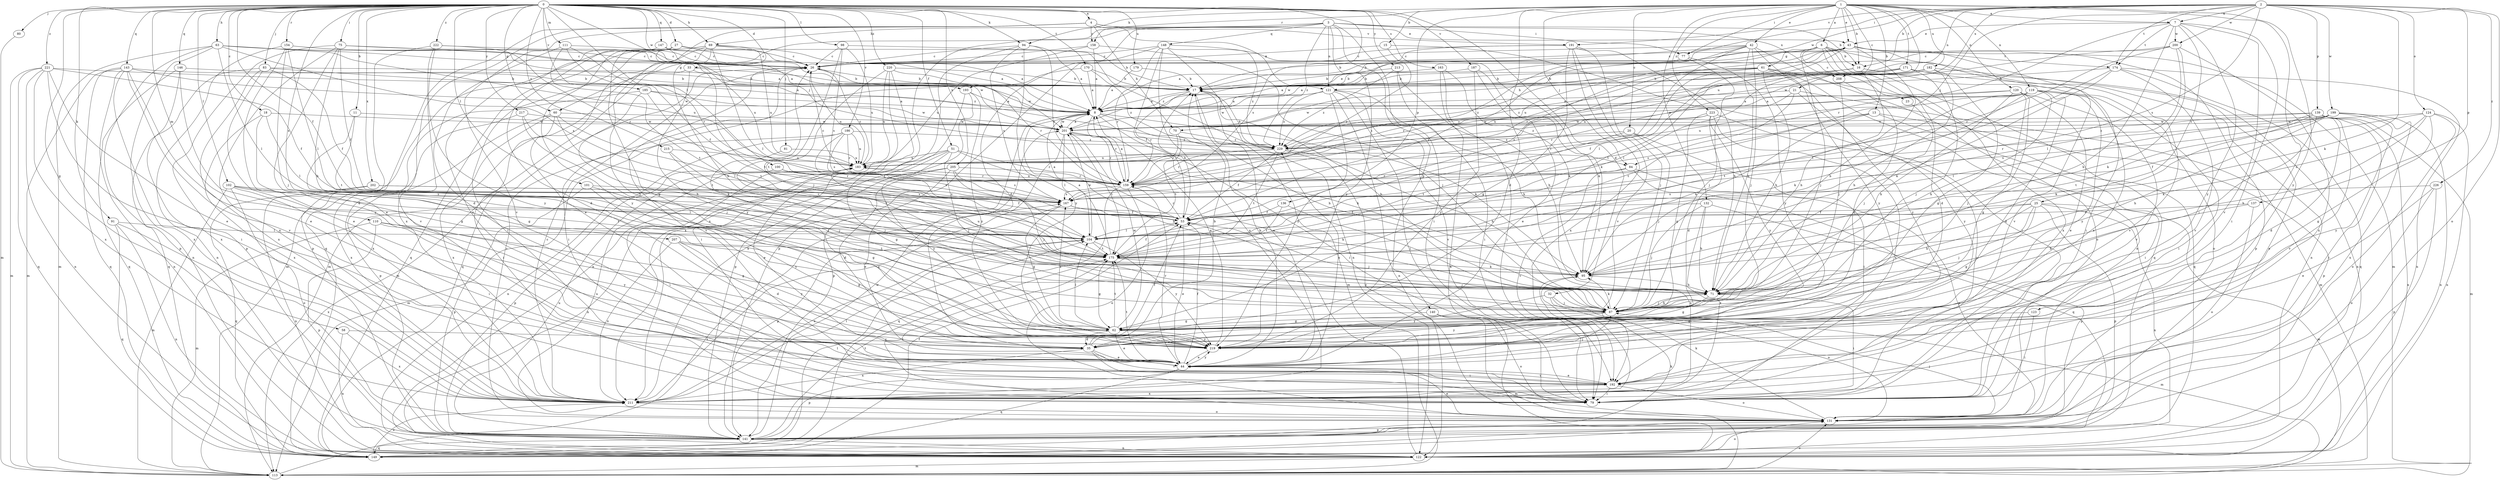 strict digraph  {
0;
1;
2;
3;
4;
6;
7;
8;
11;
13;
15;
16;
17;
18;
20;
21;
23;
25;
26;
27;
32;
33;
35;
42;
43;
44;
51;
53;
58;
60;
61;
62;
63;
69;
70;
71;
75;
77;
79;
80;
81;
83;
84;
87;
91;
94;
95;
98;
100;
101;
102;
104;
110;
111;
113;
119;
120;
121;
122;
123;
124;
131;
132;
136;
137;
139;
140;
141;
143;
146;
147;
148;
149;
154;
158;
159;
163;
167;
170;
171;
174;
175;
179;
182;
183;
185;
186;
187;
191;
192;
193;
199;
200;
201;
202;
205;
207;
208;
211;
213;
215;
217;
219;
220;
221;
222;
223;
226;
229;
0 -> 4  [label=a];
0 -> 11  [label=b];
0 -> 18  [label=c];
0 -> 27  [label=d];
0 -> 32  [label=d];
0 -> 33  [label=d];
0 -> 51  [label=f];
0 -> 53  [label=f];
0 -> 58  [label=g];
0 -> 60  [label=g];
0 -> 63  [label=h];
0 -> 69  [label=h];
0 -> 75  [label=i];
0 -> 80  [label=j];
0 -> 81  [label=j];
0 -> 83  [label=j];
0 -> 84  [label=j];
0 -> 91  [label=k];
0 -> 94  [label=k];
0 -> 98  [label=l];
0 -> 100  [label=l];
0 -> 101  [label=l];
0 -> 102  [label=l];
0 -> 110  [label=m];
0 -> 111  [label=m];
0 -> 143  [label=q];
0 -> 146  [label=q];
0 -> 147  [label=q];
0 -> 154  [label=r];
0 -> 163  [label=s];
0 -> 167  [label=s];
0 -> 170  [label=t];
0 -> 179  [label=u];
0 -> 185  [label=v];
0 -> 186  [label=v];
0 -> 187  [label=v];
0 -> 193  [label=w];
0 -> 202  [label=x];
0 -> 205  [label=x];
0 -> 207  [label=x];
0 -> 213  [label=y];
0 -> 215  [label=y];
0 -> 217  [label=y];
0 -> 220  [label=z];
0 -> 221  [label=z];
0 -> 222  [label=z];
1 -> 6  [label=a];
1 -> 7  [label=a];
1 -> 13  [label=b];
1 -> 15  [label=b];
1 -> 16  [label=b];
1 -> 20  [label=c];
1 -> 21  [label=c];
1 -> 35  [label=d];
1 -> 42  [label=e];
1 -> 43  [label=e];
1 -> 77  [label=i];
1 -> 84  [label=j];
1 -> 94  [label=k];
1 -> 119  [label=n];
1 -> 120  [label=n];
1 -> 123  [label=o];
1 -> 132  [label=p];
1 -> 136  [label=p];
1 -> 158  [label=r];
1 -> 171  [label=t];
1 -> 182  [label=u];
1 -> 183  [label=u];
1 -> 219  [label=y];
1 -> 223  [label=z];
2 -> 7  [label=a];
2 -> 16  [label=b];
2 -> 77  [label=i];
2 -> 84  [label=j];
2 -> 95  [label=k];
2 -> 121  [label=n];
2 -> 124  [label=o];
2 -> 131  [label=o];
2 -> 137  [label=p];
2 -> 139  [label=p];
2 -> 167  [label=s];
2 -> 174  [label=t];
2 -> 191  [label=v];
2 -> 193  [label=w];
2 -> 199  [label=w];
2 -> 200  [label=w];
2 -> 208  [label=x];
2 -> 226  [label=z];
3 -> 16  [label=b];
3 -> 35  [label=d];
3 -> 60  [label=g];
3 -> 69  [label=h];
3 -> 77  [label=i];
3 -> 79  [label=i];
3 -> 121  [label=n];
3 -> 140  [label=p];
3 -> 148  [label=q];
3 -> 208  [label=x];
3 -> 211  [label=x];
3 -> 219  [label=y];
3 -> 229  [label=z];
4 -> 43  [label=e];
4 -> 70  [label=h];
4 -> 121  [label=n];
4 -> 149  [label=q];
4 -> 158  [label=r];
4 -> 191  [label=v];
4 -> 192  [label=v];
4 -> 211  [label=x];
4 -> 219  [label=y];
6 -> 8  [label=a];
6 -> 16  [label=b];
6 -> 23  [label=c];
6 -> 35  [label=d];
6 -> 61  [label=g];
6 -> 70  [label=h];
6 -> 87  [label=j];
6 -> 122  [label=n];
6 -> 149  [label=q];
6 -> 174  [label=t];
6 -> 211  [label=x];
7 -> 25  [label=c];
7 -> 43  [label=e];
7 -> 71  [label=h];
7 -> 79  [label=i];
7 -> 159  [label=r];
7 -> 174  [label=t];
7 -> 192  [label=v];
7 -> 200  [label=w];
7 -> 219  [label=y];
8 -> 43  [label=e];
8 -> 71  [label=h];
8 -> 79  [label=i];
8 -> 95  [label=k];
8 -> 141  [label=p];
8 -> 159  [label=r];
8 -> 201  [label=w];
11 -> 62  [label=g];
11 -> 175  [label=t];
11 -> 201  [label=w];
13 -> 79  [label=i];
13 -> 95  [label=k];
13 -> 141  [label=p];
13 -> 167  [label=s];
13 -> 201  [label=w];
15 -> 26  [label=c];
15 -> 79  [label=i];
15 -> 159  [label=r];
16 -> 8  [label=a];
16 -> 17  [label=b];
16 -> 71  [label=h];
16 -> 104  [label=l];
16 -> 131  [label=o];
17 -> 8  [label=a];
17 -> 44  [label=e];
17 -> 113  [label=m];
17 -> 159  [label=r];
18 -> 62  [label=g];
18 -> 104  [label=l];
18 -> 201  [label=w];
18 -> 211  [label=x];
20 -> 79  [label=i];
20 -> 87  [label=j];
20 -> 175  [label=t];
20 -> 229  [label=z];
21 -> 8  [label=a];
21 -> 113  [label=m];
21 -> 159  [label=r];
21 -> 175  [label=t];
21 -> 219  [label=y];
23 -> 87  [label=j];
25 -> 53  [label=f];
25 -> 62  [label=g];
25 -> 71  [label=h];
25 -> 87  [label=j];
25 -> 113  [label=m];
25 -> 122  [label=n];
25 -> 141  [label=p];
25 -> 175  [label=t];
26 -> 17  [label=b];
26 -> 149  [label=q];
26 -> 183  [label=u];
26 -> 192  [label=v];
26 -> 201  [label=w];
27 -> 17  [label=b];
27 -> 26  [label=c];
27 -> 62  [label=g];
27 -> 113  [label=m];
27 -> 183  [label=u];
27 -> 219  [label=y];
32 -> 87  [label=j];
32 -> 113  [label=m];
32 -> 131  [label=o];
32 -> 219  [label=y];
33 -> 17  [label=b];
33 -> 113  [label=m];
33 -> 175  [label=t];
33 -> 219  [label=y];
35 -> 17  [label=b];
35 -> 44  [label=e];
35 -> 53  [label=f];
35 -> 79  [label=i];
35 -> 192  [label=v];
35 -> 211  [label=x];
42 -> 17  [label=b];
42 -> 26  [label=c];
42 -> 53  [label=f];
42 -> 71  [label=h];
42 -> 87  [label=j];
42 -> 104  [label=l];
42 -> 131  [label=o];
42 -> 167  [label=s];
42 -> 219  [label=y];
43 -> 26  [label=c];
43 -> 71  [label=h];
43 -> 79  [label=i];
43 -> 104  [label=l];
43 -> 113  [label=m];
43 -> 141  [label=p];
43 -> 159  [label=r];
43 -> 175  [label=t];
43 -> 183  [label=u];
43 -> 192  [label=v];
44 -> 17  [label=b];
44 -> 53  [label=f];
44 -> 87  [label=j];
44 -> 141  [label=p];
44 -> 149  [label=q];
44 -> 159  [label=r];
44 -> 175  [label=t];
44 -> 192  [label=v];
44 -> 219  [label=y];
44 -> 229  [label=z];
51 -> 44  [label=e];
51 -> 62  [label=g];
51 -> 71  [label=h];
51 -> 87  [label=j];
51 -> 159  [label=r];
51 -> 183  [label=u];
51 -> 219  [label=y];
53 -> 8  [label=a];
53 -> 17  [label=b];
53 -> 44  [label=e];
53 -> 87  [label=j];
53 -> 104  [label=l];
53 -> 159  [label=r];
58 -> 122  [label=n];
58 -> 211  [label=x];
58 -> 219  [label=y];
60 -> 79  [label=i];
60 -> 95  [label=k];
60 -> 104  [label=l];
60 -> 141  [label=p];
60 -> 201  [label=w];
60 -> 211  [label=x];
61 -> 17  [label=b];
61 -> 53  [label=f];
61 -> 71  [label=h];
61 -> 131  [label=o];
61 -> 149  [label=q];
61 -> 159  [label=r];
61 -> 167  [label=s];
61 -> 219  [label=y];
62 -> 35  [label=d];
62 -> 44  [label=e];
62 -> 104  [label=l];
62 -> 167  [label=s];
62 -> 175  [label=t];
62 -> 201  [label=w];
62 -> 219  [label=y];
63 -> 8  [label=a];
63 -> 26  [label=c];
63 -> 104  [label=l];
63 -> 113  [label=m];
63 -> 122  [label=n];
63 -> 141  [label=p];
63 -> 167  [label=s];
63 -> 183  [label=u];
69 -> 8  [label=a];
69 -> 26  [label=c];
69 -> 44  [label=e];
69 -> 71  [label=h];
69 -> 79  [label=i];
69 -> 104  [label=l];
69 -> 113  [label=m];
69 -> 149  [label=q];
69 -> 183  [label=u];
70 -> 159  [label=r];
70 -> 175  [label=t];
70 -> 229  [label=z];
71 -> 17  [label=b];
71 -> 62  [label=g];
71 -> 79  [label=i];
71 -> 87  [label=j];
75 -> 26  [label=c];
75 -> 44  [label=e];
75 -> 53  [label=f];
75 -> 71  [label=h];
75 -> 141  [label=p];
75 -> 211  [label=x];
75 -> 229  [label=z];
77 -> 87  [label=j];
77 -> 201  [label=w];
77 -> 219  [label=y];
80 -> 113  [label=m];
81 -> 87  [label=j];
81 -> 183  [label=u];
83 -> 8  [label=a];
83 -> 17  [label=b];
83 -> 44  [label=e];
83 -> 53  [label=f];
83 -> 149  [label=q];
83 -> 211  [label=x];
84 -> 141  [label=p];
84 -> 149  [label=q];
84 -> 159  [label=r];
84 -> 192  [label=v];
87 -> 26  [label=c];
87 -> 62  [label=g];
87 -> 71  [label=h];
87 -> 95  [label=k];
87 -> 219  [label=y];
91 -> 104  [label=l];
91 -> 122  [label=n];
91 -> 149  [label=q];
91 -> 211  [label=x];
94 -> 8  [label=a];
94 -> 26  [label=c];
94 -> 159  [label=r];
94 -> 167  [label=s];
94 -> 211  [label=x];
94 -> 219  [label=y];
95 -> 71  [label=h];
95 -> 183  [label=u];
98 -> 26  [label=c];
98 -> 87  [label=j];
98 -> 167  [label=s];
98 -> 183  [label=u];
98 -> 229  [label=z];
100 -> 141  [label=p];
100 -> 159  [label=r];
100 -> 167  [label=s];
101 -> 62  [label=g];
101 -> 141  [label=p];
101 -> 167  [label=s];
101 -> 219  [label=y];
102 -> 79  [label=i];
102 -> 104  [label=l];
102 -> 113  [label=m];
102 -> 131  [label=o];
102 -> 167  [label=s];
102 -> 175  [label=t];
104 -> 175  [label=t];
104 -> 201  [label=w];
104 -> 211  [label=x];
104 -> 219  [label=y];
110 -> 62  [label=g];
110 -> 104  [label=l];
110 -> 113  [label=m];
110 -> 141  [label=p];
110 -> 219  [label=y];
111 -> 26  [label=c];
111 -> 35  [label=d];
111 -> 53  [label=f];
111 -> 159  [label=r];
111 -> 175  [label=t];
113 -> 131  [label=o];
113 -> 167  [label=s];
119 -> 8  [label=a];
119 -> 35  [label=d];
119 -> 44  [label=e];
119 -> 71  [label=h];
119 -> 79  [label=i];
119 -> 95  [label=k];
119 -> 175  [label=t];
119 -> 183  [label=u];
119 -> 201  [label=w];
119 -> 219  [label=y];
120 -> 8  [label=a];
120 -> 44  [label=e];
120 -> 62  [label=g];
120 -> 71  [label=h];
120 -> 87  [label=j];
120 -> 192  [label=v];
120 -> 229  [label=z];
121 -> 8  [label=a];
121 -> 71  [label=h];
121 -> 79  [label=i];
121 -> 122  [label=n];
121 -> 192  [label=v];
121 -> 201  [label=w];
121 -> 219  [label=y];
121 -> 229  [label=z];
122 -> 53  [label=f];
122 -> 113  [label=m];
122 -> 131  [label=o];
123 -> 62  [label=g];
123 -> 79  [label=i];
124 -> 53  [label=f];
124 -> 62  [label=g];
124 -> 71  [label=h];
124 -> 95  [label=k];
124 -> 122  [label=n];
124 -> 131  [label=o];
124 -> 201  [label=w];
131 -> 26  [label=c];
131 -> 44  [label=e];
131 -> 87  [label=j];
131 -> 95  [label=k];
131 -> 141  [label=p];
131 -> 175  [label=t];
131 -> 183  [label=u];
132 -> 53  [label=f];
132 -> 71  [label=h];
132 -> 87  [label=j];
132 -> 141  [label=p];
132 -> 211  [label=x];
136 -> 53  [label=f];
136 -> 175  [label=t];
136 -> 211  [label=x];
137 -> 53  [label=f];
137 -> 71  [label=h];
137 -> 131  [label=o];
139 -> 35  [label=d];
139 -> 79  [label=i];
139 -> 87  [label=j];
139 -> 95  [label=k];
139 -> 104  [label=l];
139 -> 113  [label=m];
139 -> 122  [label=n];
139 -> 192  [label=v];
139 -> 201  [label=w];
139 -> 229  [label=z];
140 -> 62  [label=g];
140 -> 113  [label=m];
140 -> 131  [label=o];
141 -> 122  [label=n];
141 -> 149  [label=q];
141 -> 175  [label=t];
141 -> 183  [label=u];
141 -> 201  [label=w];
143 -> 17  [label=b];
143 -> 44  [label=e];
143 -> 113  [label=m];
143 -> 122  [label=n];
143 -> 149  [label=q];
143 -> 192  [label=v];
143 -> 201  [label=w];
143 -> 211  [label=x];
146 -> 17  [label=b];
146 -> 149  [label=q];
146 -> 211  [label=x];
146 -> 219  [label=y];
147 -> 8  [label=a];
147 -> 26  [label=c];
147 -> 35  [label=d];
147 -> 44  [label=e];
147 -> 201  [label=w];
148 -> 26  [label=c];
148 -> 53  [label=f];
148 -> 95  [label=k];
148 -> 122  [label=n];
148 -> 141  [label=p];
148 -> 159  [label=r];
148 -> 211  [label=x];
148 -> 229  [label=z];
149 -> 53  [label=f];
149 -> 95  [label=k];
149 -> 104  [label=l];
149 -> 211  [label=x];
154 -> 8  [label=a];
154 -> 26  [label=c];
154 -> 35  [label=d];
154 -> 87  [label=j];
154 -> 104  [label=l];
154 -> 122  [label=n];
158 -> 8  [label=a];
158 -> 26  [label=c];
158 -> 87  [label=j];
158 -> 183  [label=u];
159 -> 8  [label=a];
159 -> 26  [label=c];
159 -> 131  [label=o];
159 -> 149  [label=q];
159 -> 167  [label=s];
159 -> 183  [label=u];
163 -> 17  [label=b];
163 -> 79  [label=i];
163 -> 95  [label=k];
163 -> 122  [label=n];
167 -> 53  [label=f];
167 -> 62  [label=g];
167 -> 95  [label=k];
167 -> 141  [label=p];
170 -> 8  [label=a];
170 -> 17  [label=b];
170 -> 79  [label=i];
170 -> 229  [label=z];
171 -> 17  [label=b];
171 -> 87  [label=j];
171 -> 122  [label=n];
171 -> 183  [label=u];
171 -> 192  [label=v];
171 -> 229  [label=z];
174 -> 17  [label=b];
174 -> 95  [label=k];
174 -> 104  [label=l];
174 -> 122  [label=n];
174 -> 149  [label=q];
174 -> 192  [label=v];
175 -> 8  [label=a];
175 -> 53  [label=f];
175 -> 62  [label=g];
175 -> 87  [label=j];
175 -> 95  [label=k];
179 -> 8  [label=a];
179 -> 17  [label=b];
182 -> 8  [label=a];
182 -> 17  [label=b];
182 -> 62  [label=g];
182 -> 71  [label=h];
182 -> 131  [label=o];
182 -> 183  [label=u];
182 -> 229  [label=z];
183 -> 26  [label=c];
183 -> 79  [label=i];
183 -> 159  [label=r];
185 -> 8  [label=a];
185 -> 71  [label=h];
185 -> 175  [label=t];
185 -> 201  [label=w];
185 -> 211  [label=x];
186 -> 53  [label=f];
186 -> 113  [label=m];
186 -> 122  [label=n];
186 -> 159  [label=r];
186 -> 167  [label=s];
186 -> 183  [label=u];
186 -> 229  [label=z];
187 -> 17  [label=b];
187 -> 44  [label=e];
187 -> 95  [label=k];
187 -> 219  [label=y];
191 -> 17  [label=b];
191 -> 26  [label=c];
191 -> 62  [label=g];
191 -> 71  [label=h];
191 -> 87  [label=j];
191 -> 192  [label=v];
191 -> 211  [label=x];
192 -> 44  [label=e];
192 -> 79  [label=i];
192 -> 131  [label=o];
192 -> 211  [label=x];
193 -> 8  [label=a];
193 -> 141  [label=p];
193 -> 211  [label=x];
193 -> 219  [label=y];
199 -> 71  [label=h];
199 -> 122  [label=n];
199 -> 159  [label=r];
199 -> 167  [label=s];
199 -> 175  [label=t];
199 -> 201  [label=w];
199 -> 211  [label=x];
199 -> 219  [label=y];
200 -> 26  [label=c];
200 -> 95  [label=k];
200 -> 104  [label=l];
200 -> 159  [label=r];
200 -> 201  [label=w];
200 -> 211  [label=x];
201 -> 8  [label=a];
201 -> 95  [label=k];
201 -> 104  [label=l];
201 -> 159  [label=r];
201 -> 175  [label=t];
201 -> 211  [label=x];
201 -> 229  [label=z];
202 -> 53  [label=f];
202 -> 122  [label=n];
202 -> 149  [label=q];
202 -> 167  [label=s];
205 -> 35  [label=d];
205 -> 44  [label=e];
205 -> 87  [label=j];
205 -> 122  [label=n];
205 -> 159  [label=r];
205 -> 167  [label=s];
207 -> 35  [label=d];
207 -> 62  [label=g];
207 -> 175  [label=t];
207 -> 211  [label=x];
207 -> 219  [label=y];
208 -> 35  [label=d];
208 -> 87  [label=j];
211 -> 26  [label=c];
211 -> 104  [label=l];
211 -> 131  [label=o];
213 -> 17  [label=b];
213 -> 71  [label=h];
213 -> 79  [label=i];
213 -> 229  [label=z];
215 -> 87  [label=j];
215 -> 175  [label=t];
215 -> 183  [label=u];
217 -> 87  [label=j];
217 -> 175  [label=t];
217 -> 201  [label=w];
217 -> 211  [label=x];
219 -> 8  [label=a];
219 -> 44  [label=e];
220 -> 17  [label=b];
220 -> 79  [label=i];
220 -> 122  [label=n];
220 -> 159  [label=r];
220 -> 175  [label=t];
220 -> 183  [label=u];
221 -> 17  [label=b];
221 -> 44  [label=e];
221 -> 53  [label=f];
221 -> 79  [label=i];
221 -> 113  [label=m];
221 -> 122  [label=n];
221 -> 149  [label=q];
221 -> 211  [label=x];
222 -> 26  [label=c];
222 -> 141  [label=p];
222 -> 159  [label=r];
222 -> 192  [label=v];
222 -> 219  [label=y];
223 -> 35  [label=d];
223 -> 62  [label=g];
223 -> 79  [label=i];
223 -> 201  [label=w];
223 -> 211  [label=x];
223 -> 219  [label=y];
223 -> 229  [label=z];
226 -> 44  [label=e];
226 -> 131  [label=o];
226 -> 141  [label=p];
226 -> 167  [label=s];
229 -> 17  [label=b];
229 -> 53  [label=f];
229 -> 71  [label=h];
229 -> 131  [label=o];
229 -> 159  [label=r];
229 -> 175  [label=t];
229 -> 183  [label=u];
}
